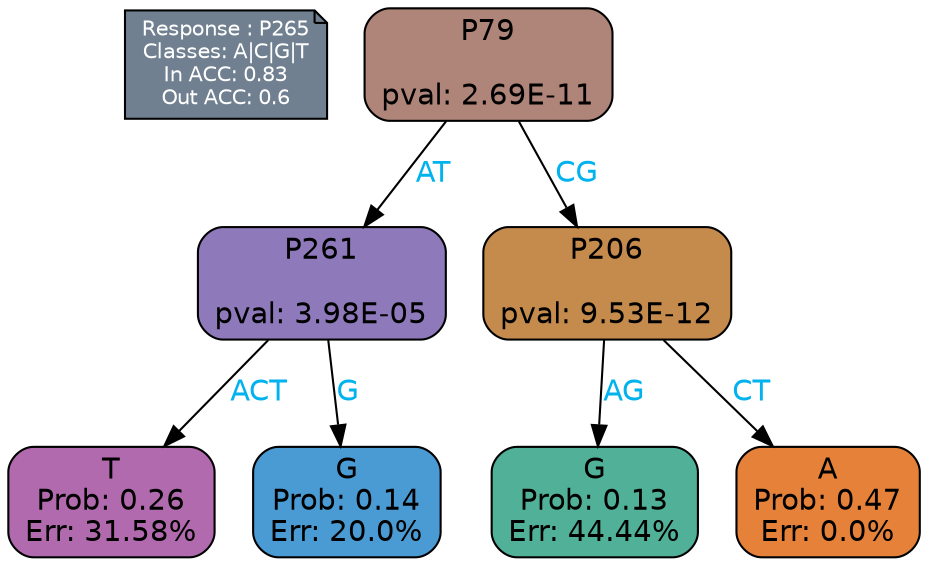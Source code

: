 digraph Tree {
node [shape=box, style="filled, rounded", color="black", fontname=helvetica] ;
graph [ranksep=equally, splines=polylines, bgcolor=transparent, dpi=600] ;
edge [fontname=helvetica] ;
LEGEND [label="Response : P265
Classes: A|C|G|T
In ACC: 0.83
Out ACC: 0.6
",shape=note,align=left,style=filled,fillcolor="slategray",fontcolor="white",fontsize=10];1 [label="P79

pval: 2.69E-11", fillcolor="#af8479"] ;
2 [label="P261

pval: 3.98E-05", fillcolor="#8e7abb"] ;
3 [label="T
Prob: 0.26
Err: 31.58%", fillcolor="#b16aae"] ;
4 [label="G
Prob: 0.14
Err: 20.0%", fillcolor="#4a9ad3"] ;
5 [label="P206

pval: 9.53E-12", fillcolor="#c58b4d"] ;
6 [label="G
Prob: 0.13
Err: 44.44%", fillcolor="#50b198"] ;
7 [label="A
Prob: 0.47
Err: 0.0%", fillcolor="#e58139"] ;
1 -> 2 [label="AT",fontcolor=deepskyblue2] ;
1 -> 5 [label="CG",fontcolor=deepskyblue2] ;
2 -> 3 [label="ACT",fontcolor=deepskyblue2] ;
2 -> 4 [label="G",fontcolor=deepskyblue2] ;
5 -> 6 [label="AG",fontcolor=deepskyblue2] ;
5 -> 7 [label="CT",fontcolor=deepskyblue2] ;
{rank = same; 3;4;6;7;}{rank = same; LEGEND;1;}}